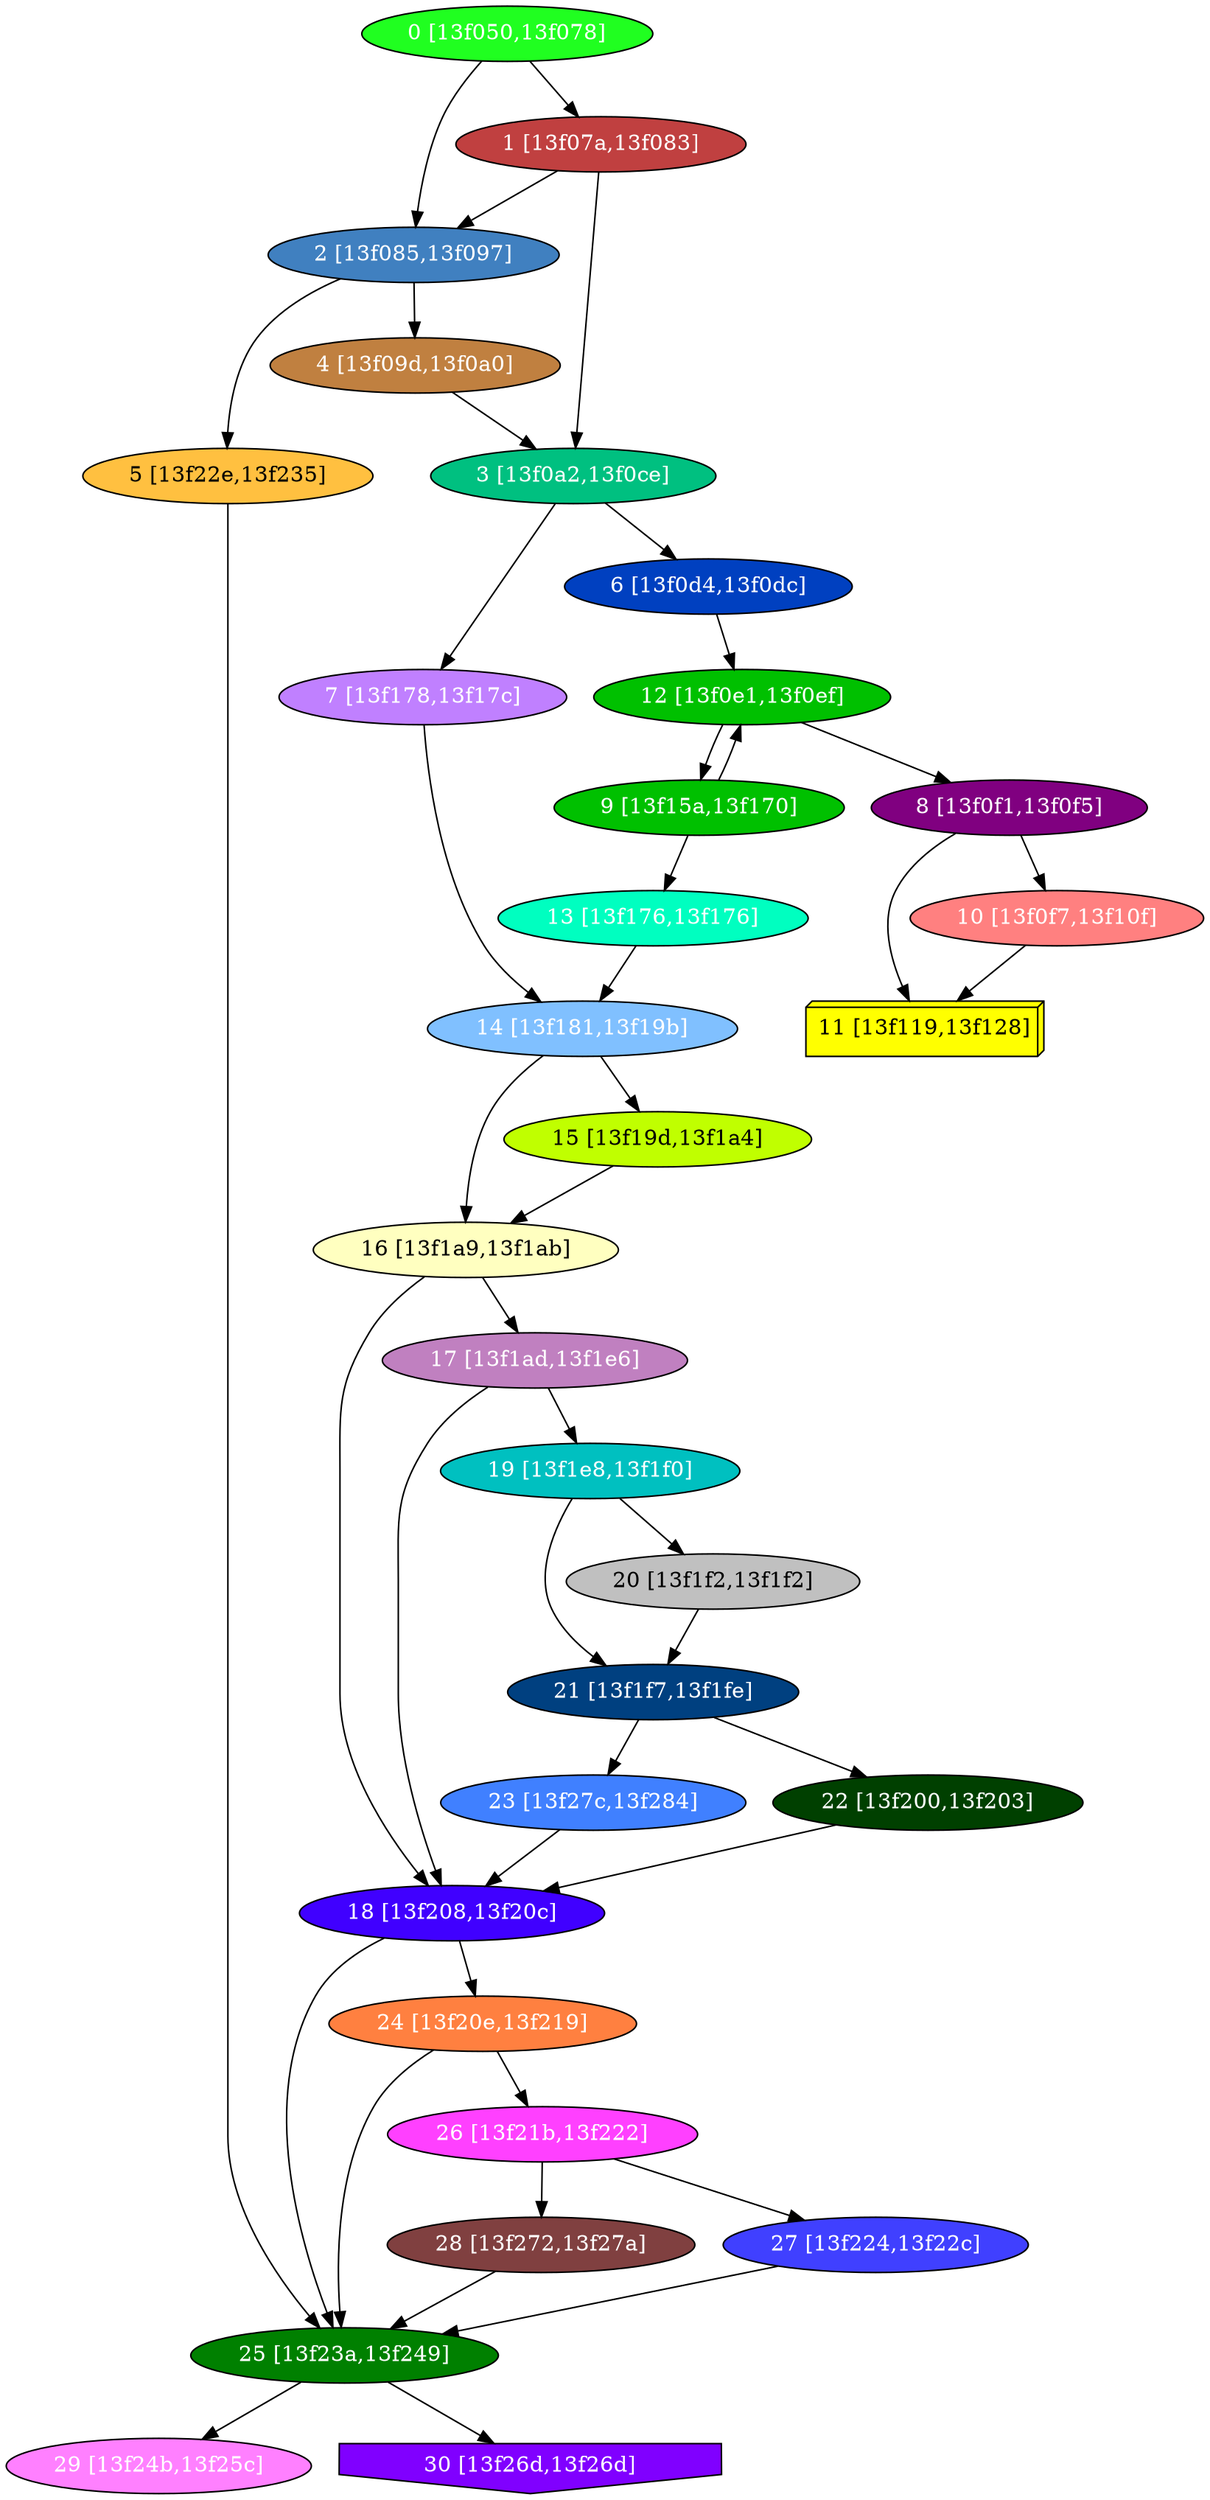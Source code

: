 diGraph libnss3{
	libnss3_0  [style=filled fillcolor="#20FF20" fontcolor="#ffffff" shape=oval label="0 [13f050,13f078]"]
	libnss3_1  [style=filled fillcolor="#C04040" fontcolor="#ffffff" shape=oval label="1 [13f07a,13f083]"]
	libnss3_2  [style=filled fillcolor="#4080C0" fontcolor="#ffffff" shape=oval label="2 [13f085,13f097]"]
	libnss3_3  [style=filled fillcolor="#00C080" fontcolor="#ffffff" shape=oval label="3 [13f0a2,13f0ce]"]
	libnss3_4  [style=filled fillcolor="#C08040" fontcolor="#ffffff" shape=oval label="4 [13f09d,13f0a0]"]
	libnss3_5  [style=filled fillcolor="#FFC040" fontcolor="#000000" shape=oval label="5 [13f22e,13f235]"]
	libnss3_6  [style=filled fillcolor="#0040C0" fontcolor="#ffffff" shape=oval label="6 [13f0d4,13f0dc]"]
	libnss3_7  [style=filled fillcolor="#C080FF" fontcolor="#ffffff" shape=oval label="7 [13f178,13f17c]"]
	libnss3_8  [style=filled fillcolor="#800080" fontcolor="#ffffff" shape=oval label="8 [13f0f1,13f0f5]"]
	libnss3_9  [style=filled fillcolor="#00C000" fontcolor="#ffffff" shape=oval label="9 [13f15a,13f170]"]
	libnss3_a  [style=filled fillcolor="#FF8080" fontcolor="#ffffff" shape=oval label="10 [13f0f7,13f10f]"]
	libnss3_b  [style=filled fillcolor="#FFFF00" fontcolor="#000000" shape=box3d label="11 [13f119,13f128]"]
	libnss3_c  [style=filled fillcolor="#00C000" fontcolor="#ffffff" shape=oval label="12 [13f0e1,13f0ef]"]
	libnss3_d  [style=filled fillcolor="#00FFC0" fontcolor="#ffffff" shape=oval label="13 [13f176,13f176]"]
	libnss3_e  [style=filled fillcolor="#80C0FF" fontcolor="#ffffff" shape=oval label="14 [13f181,13f19b]"]
	libnss3_f  [style=filled fillcolor="#C0FF00" fontcolor="#000000" shape=oval label="15 [13f19d,13f1a4]"]
	libnss3_10  [style=filled fillcolor="#FFFFC0" fontcolor="#000000" shape=oval label="16 [13f1a9,13f1ab]"]
	libnss3_11  [style=filled fillcolor="#C080C0" fontcolor="#ffffff" shape=oval label="17 [13f1ad,13f1e6]"]
	libnss3_12  [style=filled fillcolor="#4000FF" fontcolor="#ffffff" shape=oval label="18 [13f208,13f20c]"]
	libnss3_13  [style=filled fillcolor="#00C0C0" fontcolor="#ffffff" shape=oval label="19 [13f1e8,13f1f0]"]
	libnss3_14  [style=filled fillcolor="#C0C0C0" fontcolor="#000000" shape=oval label="20 [13f1f2,13f1f2]"]
	libnss3_15  [style=filled fillcolor="#004080" fontcolor="#ffffff" shape=oval label="21 [13f1f7,13f1fe]"]
	libnss3_16  [style=filled fillcolor="#004000" fontcolor="#ffffff" shape=oval label="22 [13f200,13f203]"]
	libnss3_17  [style=filled fillcolor="#4080FF" fontcolor="#ffffff" shape=oval label="23 [13f27c,13f284]"]
	libnss3_18  [style=filled fillcolor="#FF8040" fontcolor="#ffffff" shape=oval label="24 [13f20e,13f219]"]
	libnss3_19  [style=filled fillcolor="#008000" fontcolor="#ffffff" shape=oval label="25 [13f23a,13f249]"]
	libnss3_1a  [style=filled fillcolor="#FF40FF" fontcolor="#ffffff" shape=oval label="26 [13f21b,13f222]"]
	libnss3_1b  [style=filled fillcolor="#4040FF" fontcolor="#ffffff" shape=oval label="27 [13f224,13f22c]"]
	libnss3_1c  [style=filled fillcolor="#804040" fontcolor="#ffffff" shape=oval label="28 [13f272,13f27a]"]
	libnss3_1d  [style=filled fillcolor="#FF80FF" fontcolor="#ffffff" shape=oval label="29 [13f24b,13f25c]"]
	libnss3_1e  [style=filled fillcolor="#8000FF" fontcolor="#ffffff" shape=invhouse label="30 [13f26d,13f26d]"]

	libnss3_0 -> libnss3_1
	libnss3_0 -> libnss3_2
	libnss3_1 -> libnss3_2
	libnss3_1 -> libnss3_3
	libnss3_2 -> libnss3_4
	libnss3_2 -> libnss3_5
	libnss3_3 -> libnss3_6
	libnss3_3 -> libnss3_7
	libnss3_4 -> libnss3_3
	libnss3_5 -> libnss3_19
	libnss3_6 -> libnss3_c
	libnss3_7 -> libnss3_e
	libnss3_8 -> libnss3_a
	libnss3_8 -> libnss3_b
	libnss3_9 -> libnss3_c
	libnss3_9 -> libnss3_d
	libnss3_a -> libnss3_b
	libnss3_c -> libnss3_8
	libnss3_c -> libnss3_9
	libnss3_d -> libnss3_e
	libnss3_e -> libnss3_f
	libnss3_e -> libnss3_10
	libnss3_f -> libnss3_10
	libnss3_10 -> libnss3_11
	libnss3_10 -> libnss3_12
	libnss3_11 -> libnss3_12
	libnss3_11 -> libnss3_13
	libnss3_12 -> libnss3_18
	libnss3_12 -> libnss3_19
	libnss3_13 -> libnss3_14
	libnss3_13 -> libnss3_15
	libnss3_14 -> libnss3_15
	libnss3_15 -> libnss3_16
	libnss3_15 -> libnss3_17
	libnss3_16 -> libnss3_12
	libnss3_17 -> libnss3_12
	libnss3_18 -> libnss3_19
	libnss3_18 -> libnss3_1a
	libnss3_19 -> libnss3_1d
	libnss3_19 -> libnss3_1e
	libnss3_1a -> libnss3_1b
	libnss3_1a -> libnss3_1c
	libnss3_1b -> libnss3_19
	libnss3_1c -> libnss3_19
}